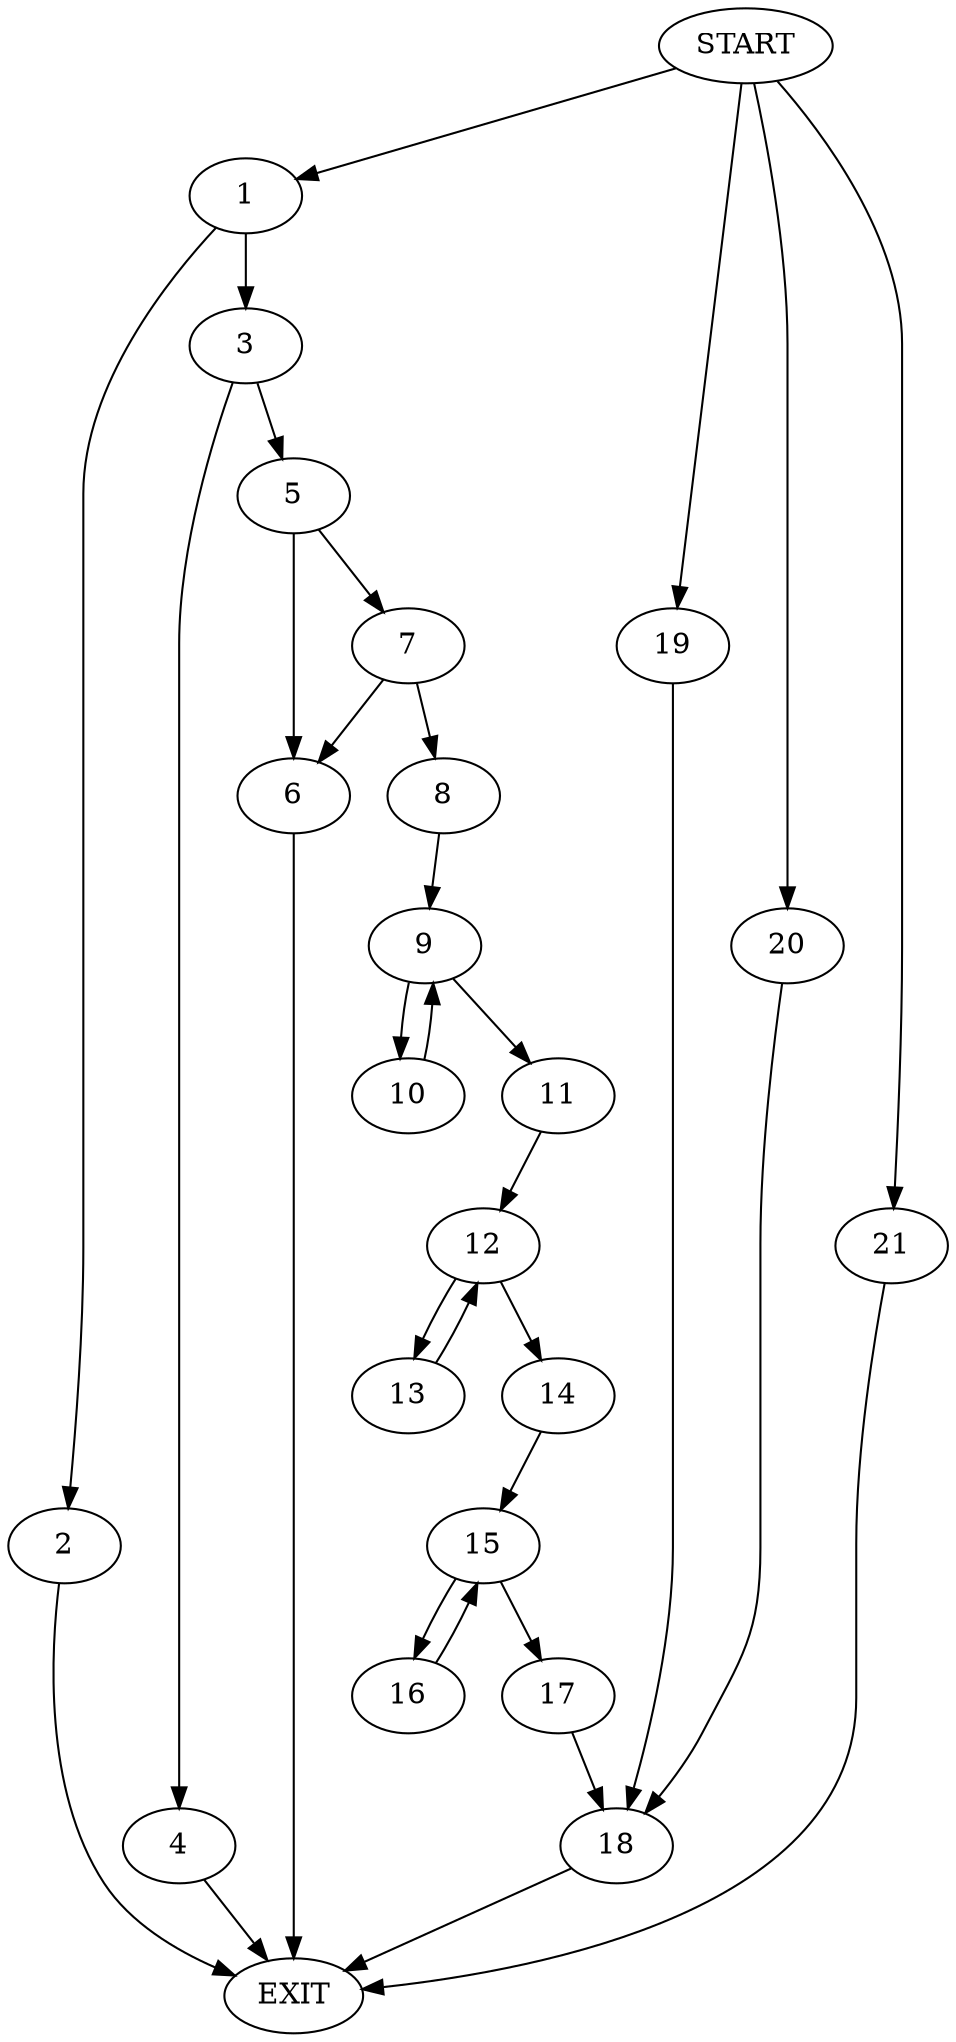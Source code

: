 digraph {
0 [label="START"]
22 [label="EXIT"]
0 -> 1
1 -> 2
1 -> 3
2 -> 22
3 -> 4
3 -> 5
4 -> 22
5 -> 6
5 -> 7
7 -> 6
7 -> 8
6 -> 22
8 -> 9
9 -> 10
9 -> 11
11 -> 12
10 -> 9
12 -> 13
12 -> 14
13 -> 12
14 -> 15
15 -> 16
15 -> 17
17 -> 18
16 -> 15
18 -> 22
0 -> 19
19 -> 18
0 -> 20
20 -> 18
0 -> 21
21 -> 22
}
